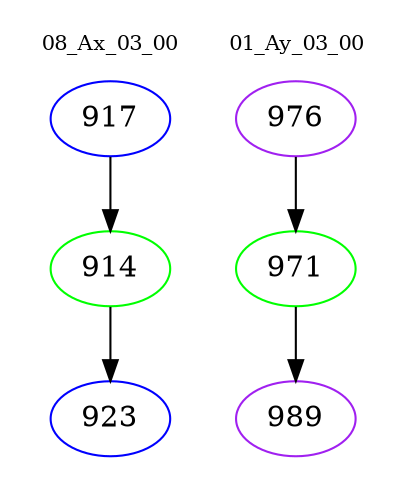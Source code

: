 digraph{
subgraph cluster_0 {
color = white
label = "08_Ax_03_00";
fontsize=10;
T0_917 [label="917", color="blue"]
T0_917 -> T0_914 [color="black"]
T0_914 [label="914", color="green"]
T0_914 -> T0_923 [color="black"]
T0_923 [label="923", color="blue"]
}
subgraph cluster_1 {
color = white
label = "01_Ay_03_00";
fontsize=10;
T1_976 [label="976", color="purple"]
T1_976 -> T1_971 [color="black"]
T1_971 [label="971", color="green"]
T1_971 -> T1_989 [color="black"]
T1_989 [label="989", color="purple"]
}
}
